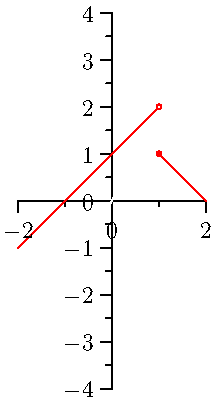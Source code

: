 import graph;
size(0,200);

real l(real x) { return 2x; }
real f1(real x) {return x+1; }
real f2(real x) {return 2-x; }

draw(graph(l,-2,2),white);
draw(graph(f1,-2,1),red);
draw(graph(f2,1,2),red);

xaxis(RightTicks);
yaxis(LeftTicks);

path c=circle((1,2),0.05);
filldraw(c,white);
draw(c,red);

path c=circle((1,1),0.05);
filldraw(c,red);
draw(c,red);
